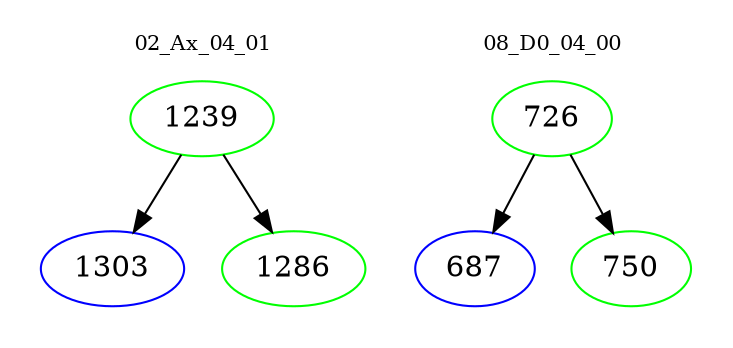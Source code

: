 digraph{
subgraph cluster_0 {
color = white
label = "02_Ax_04_01";
fontsize=10;
T0_1239 [label="1239", color="green"]
T0_1239 -> T0_1303 [color="black"]
T0_1303 [label="1303", color="blue"]
T0_1239 -> T0_1286 [color="black"]
T0_1286 [label="1286", color="green"]
}
subgraph cluster_1 {
color = white
label = "08_D0_04_00";
fontsize=10;
T1_726 [label="726", color="green"]
T1_726 -> T1_687 [color="black"]
T1_687 [label="687", color="blue"]
T1_726 -> T1_750 [color="black"]
T1_750 [label="750", color="green"]
}
}
